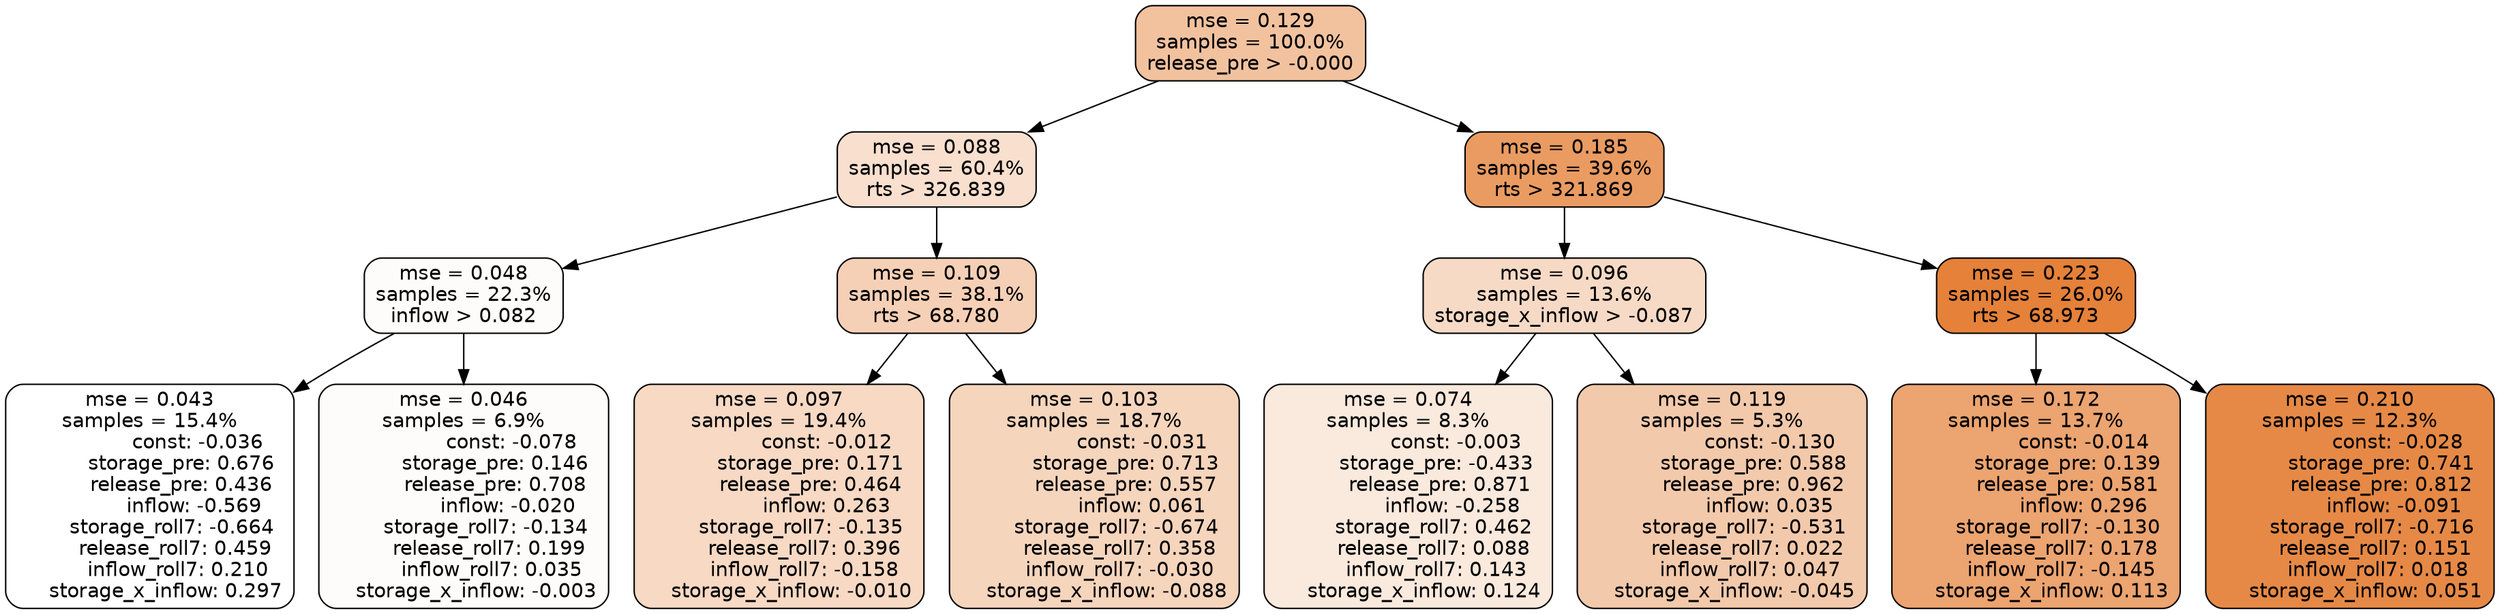 digraph tree {
node [shape=rectangle, style="filled, rounded", color="black", fontname=helvetica] ;
edge [fontname=helvetica] ;
	"0" [label="mse = 0.129
samples = 100.0%
release_pre > -0.000", fillcolor="#f2c29f"]
	"1" [label="mse = 0.088
samples = 60.4%
rts > 326.839", fillcolor="#f8dfce"]
	"8" [label="mse = 0.185
samples = 39.6%
rts > 321.869", fillcolor="#ea9b62"]
	"5" [label="mse = 0.048
samples = 22.3%
inflow > 0.082", fillcolor="#fefcfa"]
	"2" [label="mse = 0.109
samples = 38.1%
rts > 68.780", fillcolor="#f5d0b6"]
	"12" [label="mse = 0.096
samples = 13.6%
storage_x_inflow > -0.087", fillcolor="#f7dac5"]
	"9" [label="mse = 0.223
samples = 26.0%
rts > 68.973", fillcolor="#e58139"]
	"6" [label="mse = 0.043
samples = 15.4%
               const: -0.036
          storage_pre: 0.676
          release_pre: 0.436
              inflow: -0.569
       storage_roll7: -0.664
        release_roll7: 0.459
         inflow_roll7: 0.210
     storage_x_inflow: 0.297", fillcolor="#ffffff"]
	"7" [label="mse = 0.046
samples = 6.9%
               const: -0.078
          storage_pre: 0.146
          release_pre: 0.708
              inflow: -0.020
       storage_roll7: -0.134
        release_roll7: 0.199
         inflow_roll7: 0.035
    storage_x_inflow: -0.003", fillcolor="#fefcfb"]
	"3" [label="mse = 0.097
samples = 19.4%
               const: -0.012
          storage_pre: 0.171
          release_pre: 0.464
               inflow: 0.263
       storage_roll7: -0.135
        release_roll7: 0.396
        inflow_roll7: -0.158
    storage_x_inflow: -0.010", fillcolor="#f7d9c4"]
	"4" [label="mse = 0.103
samples = 18.7%
               const: -0.031
          storage_pre: 0.713
          release_pre: 0.557
               inflow: 0.061
       storage_roll7: -0.674
        release_roll7: 0.358
        inflow_roll7: -0.030
    storage_x_inflow: -0.088", fillcolor="#f6d5bd"]
	"13" [label="mse = 0.074
samples = 8.3%
               const: -0.003
         storage_pre: -0.433
          release_pre: 0.871
              inflow: -0.258
        storage_roll7: 0.462
        release_roll7: 0.088
         inflow_roll7: 0.143
     storage_x_inflow: 0.124", fillcolor="#fae9dd"]
	"14" [label="mse = 0.119
samples = 5.3%
               const: -0.130
          storage_pre: 0.588
          release_pre: 0.962
               inflow: 0.035
       storage_roll7: -0.531
        release_roll7: 0.022
         inflow_roll7: 0.047
    storage_x_inflow: -0.045", fillcolor="#f3c9ab"]
	"10" [label="mse = 0.172
samples = 13.7%
               const: -0.014
          storage_pre: 0.139
          release_pre: 0.581
               inflow: 0.296
       storage_roll7: -0.130
        release_roll7: 0.178
        inflow_roll7: -0.145
     storage_x_inflow: 0.113", fillcolor="#eca470"]
	"11" [label="mse = 0.210
samples = 12.3%
               const: -0.028
          storage_pre: 0.741
          release_pre: 0.812
              inflow: -0.091
       storage_roll7: -0.716
        release_roll7: 0.151
         inflow_roll7: 0.018
     storage_x_inflow: 0.051", fillcolor="#e68946"]

	"0" -> "1"
	"0" -> "8"
	"1" -> "2"
	"1" -> "5"
	"8" -> "9"
	"8" -> "12"
	"5" -> "6"
	"5" -> "7"
	"2" -> "3"
	"2" -> "4"
	"12" -> "13"
	"12" -> "14"
	"9" -> "10"
	"9" -> "11"
}